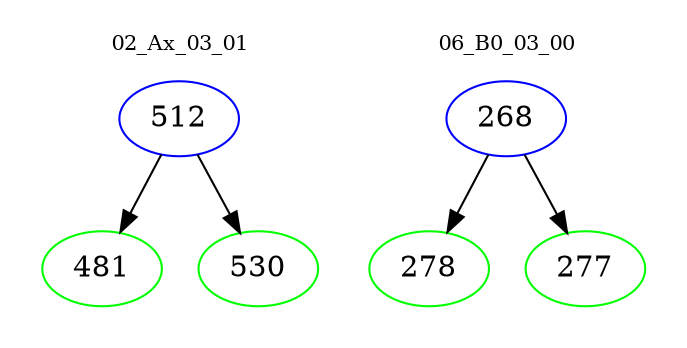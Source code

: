 digraph{
subgraph cluster_0 {
color = white
label = "02_Ax_03_01";
fontsize=10;
T0_512 [label="512", color="blue"]
T0_512 -> T0_481 [color="black"]
T0_481 [label="481", color="green"]
T0_512 -> T0_530 [color="black"]
T0_530 [label="530", color="green"]
}
subgraph cluster_1 {
color = white
label = "06_B0_03_00";
fontsize=10;
T1_268 [label="268", color="blue"]
T1_268 -> T1_278 [color="black"]
T1_278 [label="278", color="green"]
T1_268 -> T1_277 [color="black"]
T1_277 [label="277", color="green"]
}
}
